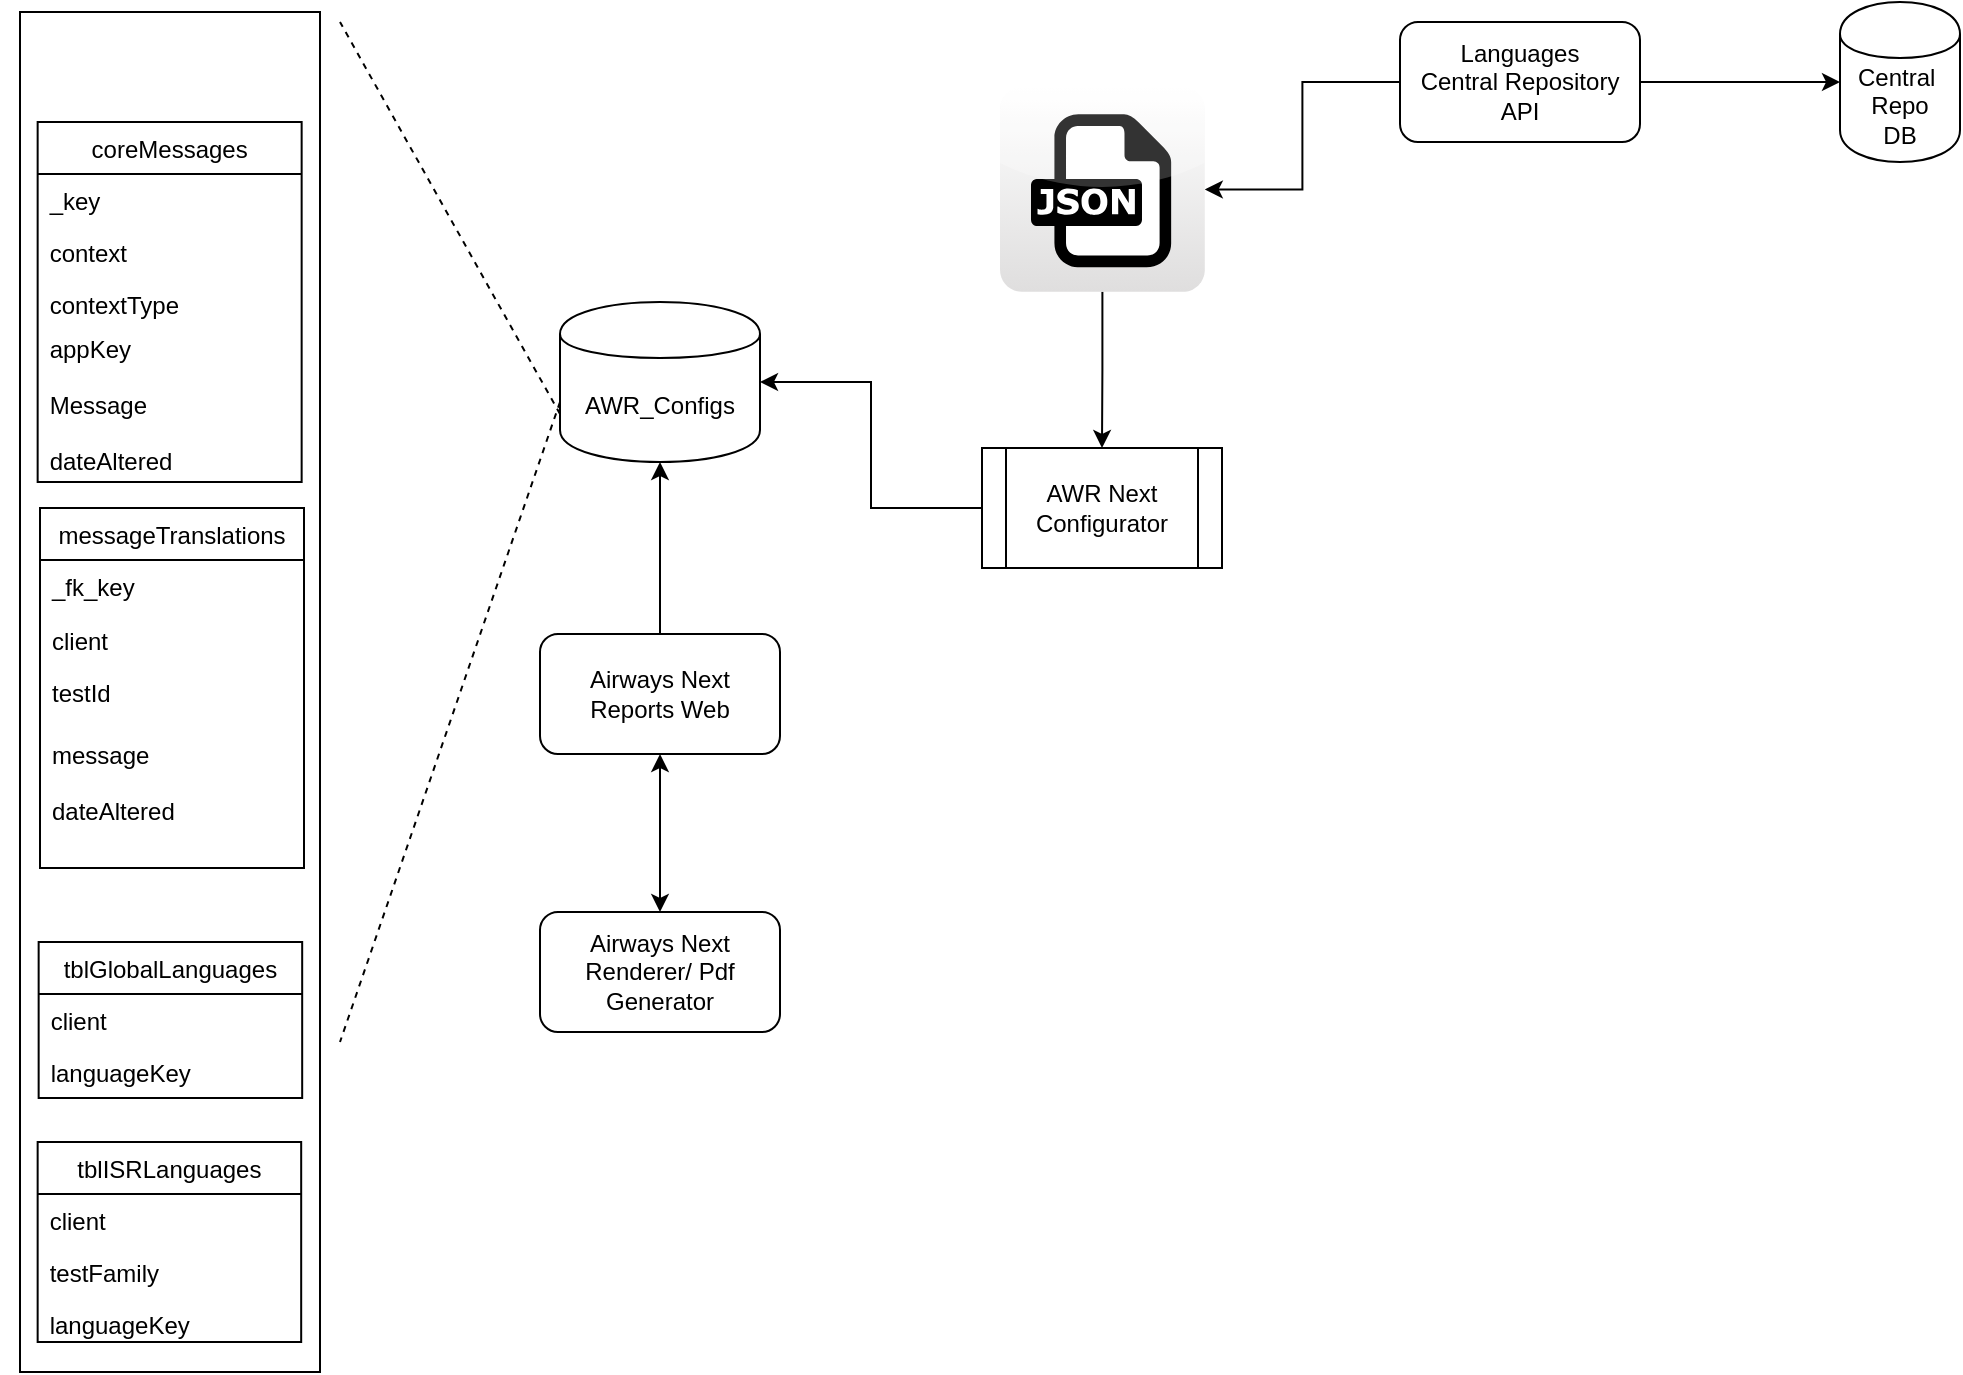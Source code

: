 <mxfile version="10.6.7" type="github"><diagram name="Page-1" id="edf60f1a-56cd-e834-aa8a-f176f3a09ee4"><mxGraphModel dx="1634" dy="884" grid="1" gridSize="10" guides="1" tooltips="1" connect="1" arrows="1" fold="1" page="1" pageScale="1" pageWidth="1100" pageHeight="850" background="#ffffff" math="0" shadow="0"><root><mxCell id="0"/><mxCell id="1" parent="0"/><mxCell id="ByOui9n3__673s0Wlim_-9" value="" style="edgeStyle=orthogonalEdgeStyle;rounded=0;orthogonalLoop=1;jettySize=auto;html=1;" parent="1" source="ByOui9n3__673s0Wlim_-1" target="ByOui9n3__673s0Wlim_-3" edge="1"><mxGeometry relative="1" as="geometry"/></mxCell><mxCell id="ByOui9n3__673s0Wlim_-1" value="Airways Next&lt;br&gt;Reports Web&lt;br&gt;" style="rounded=1;whiteSpace=wrap;html=1;" parent="1" vertex="1"><mxGeometry x="290" y="336" width="120" height="60" as="geometry"/></mxCell><mxCell id="ByOui9n3__673s0Wlim_-7" style="edgeStyle=orthogonalEdgeStyle;rounded=0;orthogonalLoop=1;jettySize=auto;html=1;entryX=0;entryY=0.5;entryDx=0;entryDy=0;" parent="1" source="ByOui9n3__673s0Wlim_-2" target="ByOui9n3__673s0Wlim_-4" edge="1"><mxGeometry relative="1" as="geometry"/></mxCell><mxCell id="ByOui9n3__673s0Wlim_-67" style="edgeStyle=orthogonalEdgeStyle;rounded=0;orthogonalLoop=1;jettySize=auto;html=1;" parent="1" source="ByOui9n3__673s0Wlim_-2" target="ByOui9n3__673s0Wlim_-62" edge="1"><mxGeometry relative="1" as="geometry"/></mxCell><mxCell id="ByOui9n3__673s0Wlim_-2" value="Languages&lt;br&gt;Central Repository&lt;br&gt;API&lt;br&gt;" style="rounded=1;whiteSpace=wrap;html=1;" parent="1" vertex="1"><mxGeometry x="720" y="30" width="120" height="60" as="geometry"/></mxCell><mxCell id="ByOui9n3__673s0Wlim_-3" value="AWR_Configs" style="shape=cylinder;whiteSpace=wrap;html=1;boundedLbl=1;backgroundOutline=1;" parent="1" vertex="1"><mxGeometry x="300" y="170" width="100" height="80" as="geometry"/></mxCell><mxCell id="ByOui9n3__673s0Wlim_-4" value="Central&amp;nbsp;&lt;br&gt;Repo&lt;br&gt;DB&lt;br&gt;" style="shape=cylinder;whiteSpace=wrap;html=1;boundedLbl=1;backgroundOutline=1;" parent="1" vertex="1"><mxGeometry x="940" y="20" width="60" height="80" as="geometry"/></mxCell><mxCell id="ByOui9n3__673s0Wlim_-54" value="" style="group" parent="1" vertex="1" connectable="0"><mxGeometry x="20" y="110" width="170" height="595" as="geometry"/></mxCell><mxCell id="ByOui9n3__673s0Wlim_-52" value="" style="group" parent="ByOui9n3__673s0Wlim_-54" vertex="1" connectable="0"><mxGeometry y="-30" width="170" height="625" as="geometry"/></mxCell><mxCell id="ByOui9n3__673s0Wlim_-53" value="" style="group" parent="ByOui9n3__673s0Wlim_-52" vertex="1" connectable="0"><mxGeometry y="-55" width="170" height="680" as="geometry"/></mxCell><mxCell id="ByOui9n3__673s0Wlim_-38" value="" style="rounded=0;whiteSpace=wrap;html=1;" parent="ByOui9n3__673s0Wlim_-53" vertex="1"><mxGeometry x="10" width="150" height="680" as="geometry"/></mxCell><mxCell id="ByOui9n3__673s0Wlim_-43" value="" style="group" parent="ByOui9n3__673s0Wlim_-53" vertex="1" connectable="0"><mxGeometry x="18.824" y="10" width="132" height="500" as="geometry"/></mxCell><mxCell id="ByOui9n3__673s0Wlim_-10" value="coreMessages" style="swimlane;fontStyle=0;childLayout=stackLayout;horizontal=1;startSize=26;fillColor=none;horizontalStack=0;resizeParent=1;resizeParentMax=0;resizeLast=0;collapsible=1;marginBottom=0;" parent="ByOui9n3__673s0Wlim_-43" vertex="1"><mxGeometry y="45" width="132" height="180" as="geometry"/></mxCell><mxCell id="ByOui9n3__673s0Wlim_-11" value="_key&#10;&#10;" style="text;strokeColor=none;fillColor=none;align=left;verticalAlign=top;spacingLeft=4;spacingRight=4;overflow=hidden;rotatable=0;points=[[0,0.5],[1,0.5]];portConstraint=eastwest;" parent="ByOui9n3__673s0Wlim_-10" vertex="1"><mxGeometry y="26" width="132" height="26" as="geometry"/></mxCell><mxCell id="ByOui9n3__673s0Wlim_-12" value="context" style="text;strokeColor=none;fillColor=none;align=left;verticalAlign=top;spacingLeft=4;spacingRight=4;overflow=hidden;rotatable=0;points=[[0,0.5],[1,0.5]];portConstraint=eastwest;" parent="ByOui9n3__673s0Wlim_-10" vertex="1"><mxGeometry y="52" width="132" height="26" as="geometry"/></mxCell><mxCell id="ByOui9n3__673s0Wlim_-18" value="contextType" style="text;strokeColor=none;fillColor=none;align=left;verticalAlign=top;spacingLeft=4;spacingRight=4;overflow=hidden;rotatable=0;points=[[0,0.5],[1,0.5]];portConstraint=eastwest;" parent="ByOui9n3__673s0Wlim_-10" vertex="1"><mxGeometry y="78" width="132" height="22" as="geometry"/></mxCell><mxCell id="ByOui9n3__673s0Wlim_-13" value="appKey&#10;&#10;Message&#10;&#10;dateAltered&#10;" style="text;strokeColor=none;fillColor=none;align=left;verticalAlign=top;spacingLeft=4;spacingRight=4;overflow=hidden;rotatable=0;points=[[0,0.5],[1,0.5]];portConstraint=eastwest;" parent="ByOui9n3__673s0Wlim_-10" vertex="1"><mxGeometry y="100" width="132" height="80" as="geometry"/></mxCell><mxCell id="ByOui9n3__673s0Wlim_-32" value="tblISRLanguages" style="swimlane;fontStyle=0;childLayout=stackLayout;horizontal=1;startSize=26;fillColor=none;horizontalStack=0;resizeParent=1;resizeParentMax=0;resizeLast=0;collapsible=1;marginBottom=0;" parent="ByOui9n3__673s0Wlim_-53" vertex="1"><mxGeometry x="18.824" y="565" width="131.765" height="100" as="geometry"/></mxCell><mxCell id="ByOui9n3__673s0Wlim_-33" value="client" style="text;strokeColor=none;fillColor=none;align=left;verticalAlign=top;spacingLeft=4;spacingRight=4;overflow=hidden;rotatable=0;points=[[0,0.5],[1,0.5]];portConstraint=eastwest;" parent="ByOui9n3__673s0Wlim_-32" vertex="1"><mxGeometry y="26" width="131.765" height="26" as="geometry"/></mxCell><mxCell id="ByOui9n3__673s0Wlim_-34" value="testFamily" style="text;strokeColor=none;fillColor=none;align=left;verticalAlign=top;spacingLeft=4;spacingRight=4;overflow=hidden;rotatable=0;points=[[0,0.5],[1,0.5]];portConstraint=eastwest;" parent="ByOui9n3__673s0Wlim_-32" vertex="1"><mxGeometry y="52" width="131.765" height="26" as="geometry"/></mxCell><mxCell id="ByOui9n3__673s0Wlim_-35" value="languageKey" style="text;strokeColor=none;fillColor=none;align=left;verticalAlign=top;spacingLeft=4;spacingRight=4;overflow=hidden;rotatable=0;points=[[0,0.5],[1,0.5]];portConstraint=eastwest;" parent="ByOui9n3__673s0Wlim_-32" vertex="1"><mxGeometry y="78" width="131.765" height="22" as="geometry"/></mxCell><mxCell id="ByOui9n3__673s0Wlim_-27" value="tblGlobalLanguages" style="swimlane;fontStyle=0;childLayout=stackLayout;horizontal=1;startSize=26;fillColor=none;horizontalStack=0;resizeParent=1;resizeParentMax=0;resizeLast=0;collapsible=1;marginBottom=0;" parent="ByOui9n3__673s0Wlim_-53" vertex="1"><mxGeometry x="19.324" y="465" width="131.765" height="78" as="geometry"/></mxCell><mxCell id="ByOui9n3__673s0Wlim_-28" value="client" style="text;strokeColor=none;fillColor=none;align=left;verticalAlign=top;spacingLeft=4;spacingRight=4;overflow=hidden;rotatable=0;points=[[0,0.5],[1,0.5]];portConstraint=eastwest;" parent="ByOui9n3__673s0Wlim_-27" vertex="1"><mxGeometry y="26" width="131.765" height="26" as="geometry"/></mxCell><mxCell id="ByOui9n3__673s0Wlim_-29" value="languageKey" style="text;strokeColor=none;fillColor=none;align=left;verticalAlign=top;spacingLeft=4;spacingRight=4;overflow=hidden;rotatable=0;points=[[0,0.5],[1,0.5]];portConstraint=eastwest;" parent="ByOui9n3__673s0Wlim_-27" vertex="1"><mxGeometry y="52" width="131.765" height="26" as="geometry"/></mxCell><mxCell id="ByOui9n3__673s0Wlim_-21" value="messageTranslations" style="swimlane;fontStyle=0;childLayout=stackLayout;horizontal=1;startSize=26;fillColor=none;horizontalStack=0;resizeParent=1;resizeParentMax=0;resizeLast=0;collapsible=1;marginBottom=0;" parent="ByOui9n3__673s0Wlim_-53" vertex="1"><mxGeometry x="20" y="248" width="132" height="180" as="geometry"><mxRectangle x="20" y="248" width="150" height="26" as="alternateBounds"/></mxGeometry></mxCell><mxCell id="ByOui9n3__673s0Wlim_-22" value="_fk_key" style="text;strokeColor=none;fillColor=none;align=left;verticalAlign=top;spacingLeft=4;spacingRight=4;overflow=hidden;rotatable=0;points=[[0,0.5],[1,0.5]];portConstraint=eastwest;" parent="ByOui9n3__673s0Wlim_-21" vertex="1"><mxGeometry y="26" width="132" height="27" as="geometry"/></mxCell><mxCell id="ByOui9n3__673s0Wlim_-23" value="client" style="text;strokeColor=none;fillColor=none;align=left;verticalAlign=top;spacingLeft=4;spacingRight=4;overflow=hidden;rotatable=0;points=[[0,0.5],[1,0.5]];portConstraint=eastwest;" parent="ByOui9n3__673s0Wlim_-21" vertex="1"><mxGeometry y="53" width="132" height="26" as="geometry"/></mxCell><mxCell id="ByOui9n3__673s0Wlim_-24" value="testId" style="text;strokeColor=none;fillColor=none;align=left;verticalAlign=top;spacingLeft=4;spacingRight=4;overflow=hidden;rotatable=0;points=[[0,0.5],[1,0.5]];portConstraint=eastwest;" parent="ByOui9n3__673s0Wlim_-21" vertex="1"><mxGeometry y="79" width="132" height="31" as="geometry"/></mxCell><mxCell id="ByOui9n3__673s0Wlim_-25" value="message&#10;&#10;dateAltered" style="text;strokeColor=none;fillColor=none;align=left;verticalAlign=top;spacingLeft=4;spacingRight=4;overflow=hidden;rotatable=0;points=[[0,0.5],[1,0.5]];portConstraint=eastwest;" parent="ByOui9n3__673s0Wlim_-21" vertex="1"><mxGeometry y="110" width="132" height="70" as="geometry"/></mxCell><mxCell id="ByOui9n3__673s0Wlim_-58" value="" style="endArrow=none;dashed=1;html=1;exitX=0;exitY=0.7;exitDx=0;exitDy=0;" parent="1" source="ByOui9n3__673s0Wlim_-3" edge="1"><mxGeometry width="50" height="50" relative="1" as="geometry"><mxPoint x="290" y="210" as="sourcePoint"/><mxPoint x="190" y="30" as="targetPoint"/></mxGeometry></mxCell><mxCell id="ByOui9n3__673s0Wlim_-59" value="" style="endArrow=none;dashed=1;html=1;" parent="1" edge="1"><mxGeometry width="50" height="50" relative="1" as="geometry"><mxPoint x="300" y="220" as="sourcePoint"/><mxPoint x="190" y="540" as="targetPoint"/></mxGeometry></mxCell><mxCell id="ByOui9n3__673s0Wlim_-70" value="" style="edgeStyle=orthogonalEdgeStyle;rounded=0;orthogonalLoop=1;jettySize=auto;html=1;" parent="1" source="ByOui9n3__673s0Wlim_-62" target="ByOui9n3__673s0Wlim_-68" edge="1"><mxGeometry relative="1" as="geometry"/></mxCell><mxCell id="ByOui9n3__673s0Wlim_-62" value="" style="dashed=0;outlineConnect=0;html=1;align=center;labelPosition=center;verticalLabelPosition=bottom;verticalAlign=top;shape=mxgraph.webicons.json;fillColor=#FFFFFF;gradientColor=#DFDEDE" parent="1" vertex="1"><mxGeometry x="520" y="62.5" width="102.4" height="102.4" as="geometry"/></mxCell><mxCell id="ByOui9n3__673s0Wlim_-75" style="edgeStyle=orthogonalEdgeStyle;rounded=0;orthogonalLoop=1;jettySize=auto;html=1;entryX=1;entryY=0.5;entryDx=0;entryDy=0;" parent="1" source="ByOui9n3__673s0Wlim_-68" target="ByOui9n3__673s0Wlim_-3" edge="1"><mxGeometry relative="1" as="geometry"/></mxCell><mxCell id="ByOui9n3__673s0Wlim_-68" value="AWR Next&lt;br&gt;Configurator&lt;br&gt;" style="shape=process;whiteSpace=wrap;html=1;backgroundOutline=1;" parent="1" vertex="1"><mxGeometry x="511" y="243" width="120" height="60" as="geometry"/></mxCell><mxCell id="ByOui9n3__673s0Wlim_-76" value="Airways Next Renderer/ Pdf Generator&lt;br&gt;" style="rounded=1;whiteSpace=wrap;html=1;" parent="1" vertex="1"><mxGeometry x="290" y="475" width="120" height="60" as="geometry"/></mxCell><mxCell id="ByOui9n3__673s0Wlim_-77" value="" style="endArrow=classic;startArrow=classic;html=1;entryX=0.5;entryY=1;entryDx=0;entryDy=0;exitX=0.5;exitY=0;exitDx=0;exitDy=0;" parent="1" source="ByOui9n3__673s0Wlim_-76" target="ByOui9n3__673s0Wlim_-1" edge="1"><mxGeometry width="50" height="50" relative="1" as="geometry"><mxPoint x="330" y="460" as="sourcePoint"/><mxPoint x="380" y="410" as="targetPoint"/></mxGeometry></mxCell></root></mxGraphModel></diagram></mxfile>